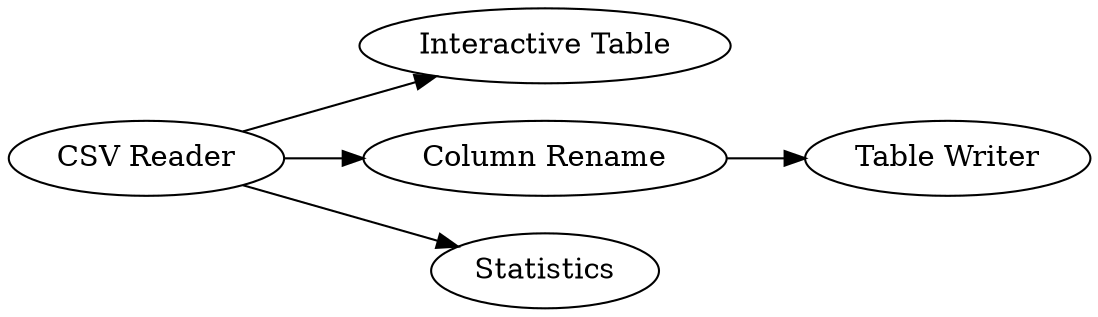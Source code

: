 digraph {
	1 [label="CSV Reader"]
	3 [label="Interactive Table"]
	4 [label="Column Rename"]
	5 [label="Table Writer"]
	6 [label=Statistics]
	1 -> 3
	1 -> 4
	1 -> 6
	4 -> 5
	rankdir=LR
}
